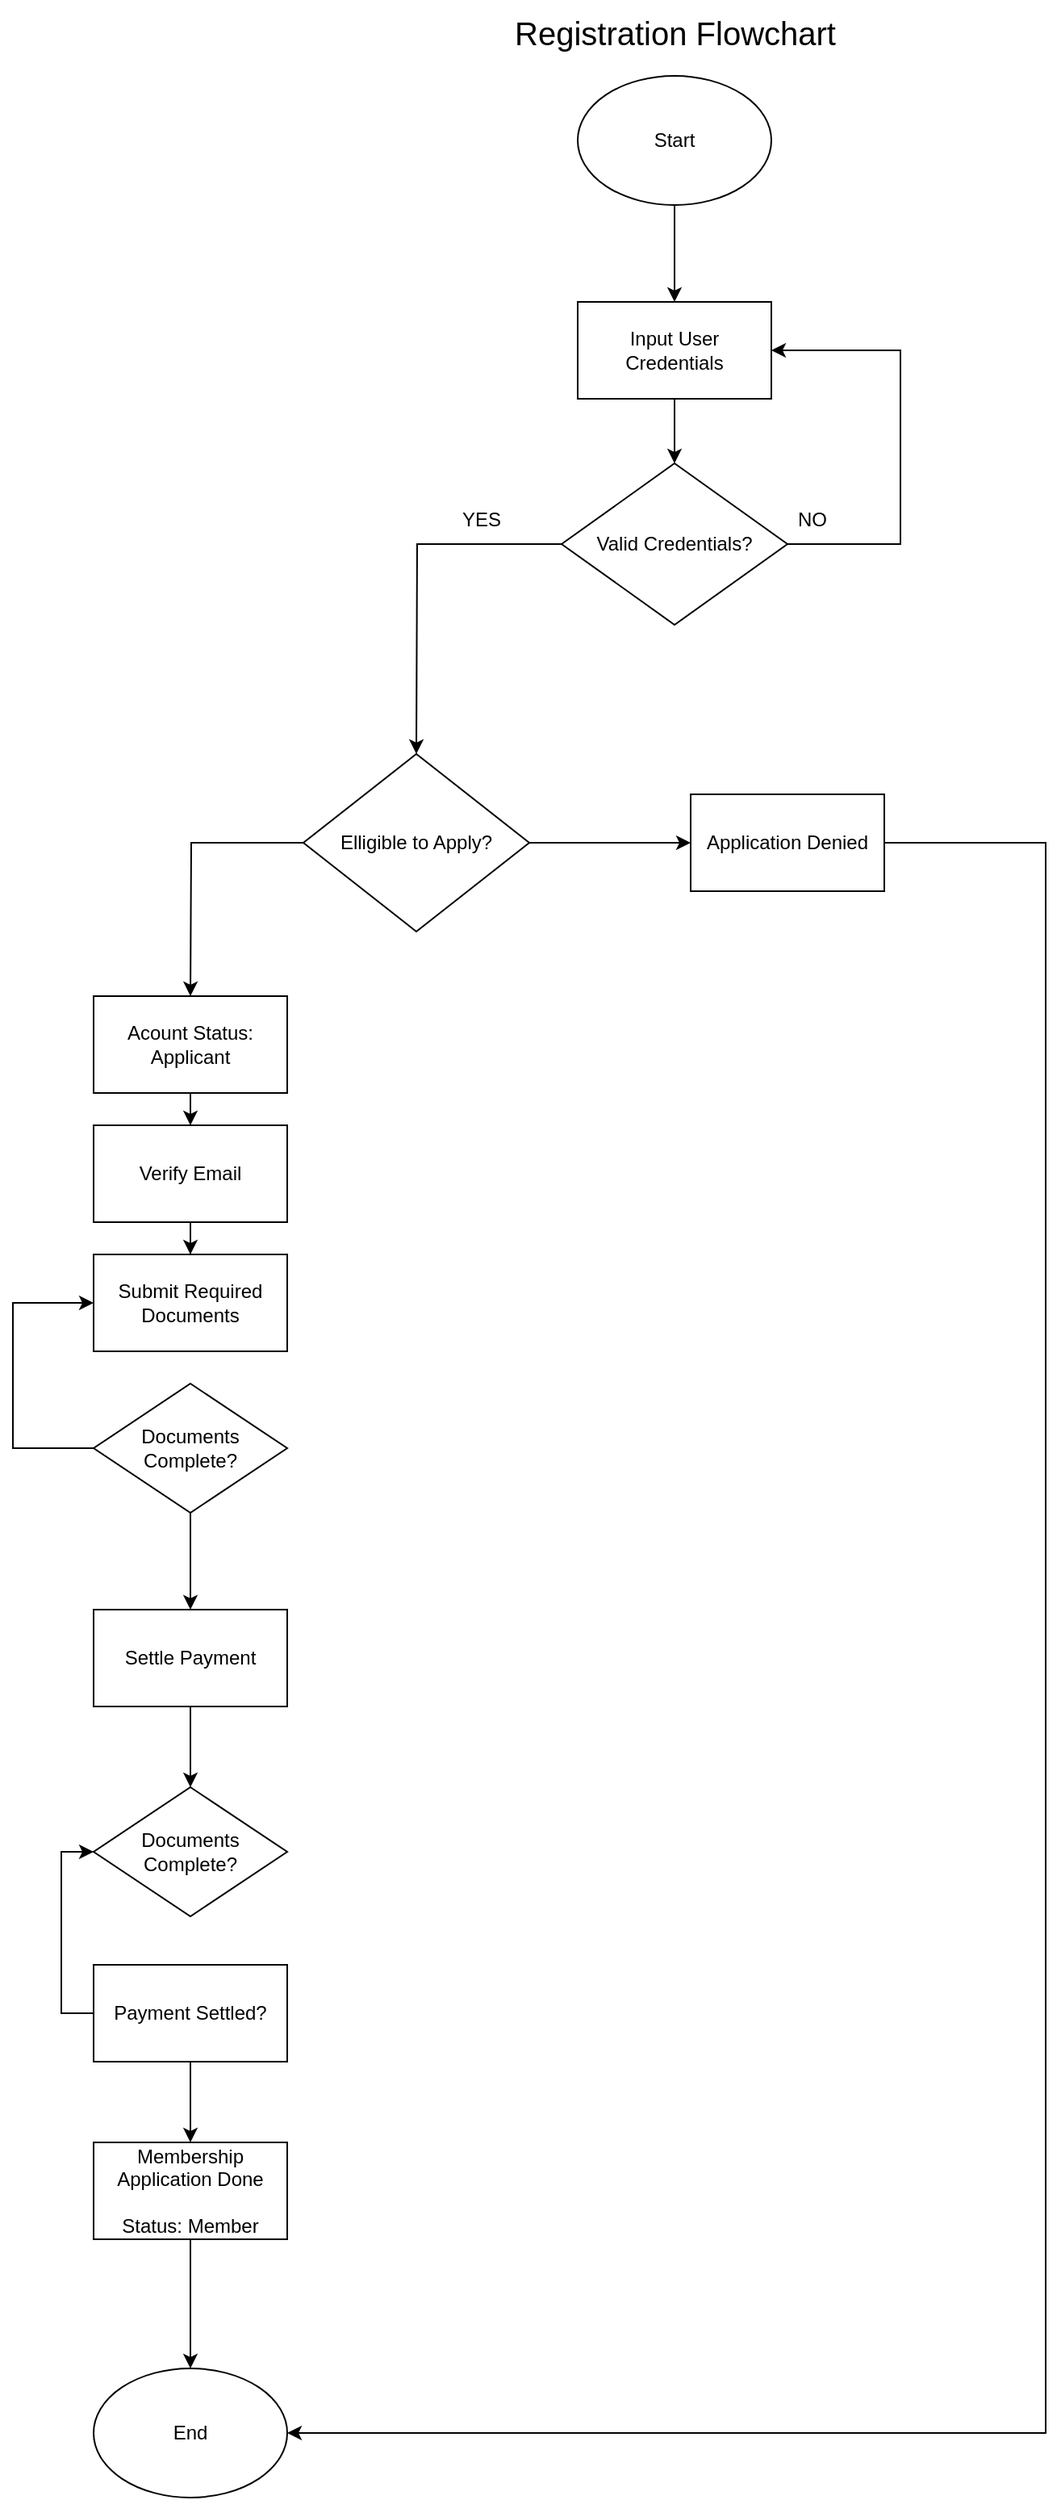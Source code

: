 <mxfile version="21.7.2" type="device">
  <diagram name="Page-1" id="3sHs1oZ3OzoiJUSWksof">
    <mxGraphModel dx="2284" dy="800" grid="1" gridSize="10" guides="1" tooltips="1" connect="1" arrows="1" fold="1" page="1" pageScale="1" pageWidth="850" pageHeight="1100" math="0" shadow="0">
      <root>
        <mxCell id="0" />
        <mxCell id="1" parent="0" />
        <mxCell id="hHadVV6cjaNf_95bflPy-2" value="&lt;font style=&quot;font-size: 20px;&quot;&gt;Registration Flowchart&lt;/font&gt;" style="text;html=1;align=center;verticalAlign=middle;resizable=0;points=[];autosize=1;strokeColor=none;fillColor=none;" vertex="1" parent="1">
          <mxGeometry x="230" y="113" width="220" height="40" as="geometry" />
        </mxCell>
        <mxCell id="hHadVV6cjaNf_95bflPy-10" style="edgeStyle=orthogonalEdgeStyle;rounded=0;orthogonalLoop=1;jettySize=auto;html=1;entryX=0.5;entryY=0;entryDx=0;entryDy=0;" edge="1" parent="1" source="hHadVV6cjaNf_95bflPy-3" target="hHadVV6cjaNf_95bflPy-9">
          <mxGeometry relative="1" as="geometry" />
        </mxCell>
        <mxCell id="hHadVV6cjaNf_95bflPy-3" value="Start" style="ellipse;whiteSpace=wrap;html=1;" vertex="1" parent="1">
          <mxGeometry x="280" y="160" width="120" height="80" as="geometry" />
        </mxCell>
        <mxCell id="hHadVV6cjaNf_95bflPy-19" style="edgeStyle=orthogonalEdgeStyle;rounded=0;orthogonalLoop=1;jettySize=auto;html=1;entryX=0.5;entryY=0;entryDx=0;entryDy=0;" edge="1" parent="1" source="hHadVV6cjaNf_95bflPy-9" target="hHadVV6cjaNf_95bflPy-17">
          <mxGeometry relative="1" as="geometry" />
        </mxCell>
        <mxCell id="hHadVV6cjaNf_95bflPy-9" value="Input User Credentials" style="rounded=0;whiteSpace=wrap;html=1;" vertex="1" parent="1">
          <mxGeometry x="280" y="300" width="120" height="60" as="geometry" />
        </mxCell>
        <mxCell id="hHadVV6cjaNf_95bflPy-20" style="edgeStyle=orthogonalEdgeStyle;rounded=0;orthogonalLoop=1;jettySize=auto;html=1;" edge="1" parent="1" source="hHadVV6cjaNf_95bflPy-17">
          <mxGeometry relative="1" as="geometry">
            <mxPoint x="180" y="580" as="targetPoint" />
          </mxGeometry>
        </mxCell>
        <mxCell id="hHadVV6cjaNf_95bflPy-25" style="edgeStyle=orthogonalEdgeStyle;rounded=0;orthogonalLoop=1;jettySize=auto;html=1;entryX=1;entryY=0.5;entryDx=0;entryDy=0;" edge="1" parent="1" source="hHadVV6cjaNf_95bflPy-17" target="hHadVV6cjaNf_95bflPy-9">
          <mxGeometry relative="1" as="geometry">
            <mxPoint x="470" y="590" as="targetPoint" />
            <Array as="points">
              <mxPoint x="480" y="450" />
              <mxPoint x="480" y="330" />
            </Array>
          </mxGeometry>
        </mxCell>
        <mxCell id="hHadVV6cjaNf_95bflPy-17" value="Valid Credentials?" style="rhombus;whiteSpace=wrap;html=1;" vertex="1" parent="1">
          <mxGeometry x="270" y="400" width="140" height="100" as="geometry" />
        </mxCell>
        <mxCell id="hHadVV6cjaNf_95bflPy-26" style="edgeStyle=orthogonalEdgeStyle;rounded=0;orthogonalLoop=1;jettySize=auto;html=1;" edge="1" parent="1" source="hHadVV6cjaNf_95bflPy-21">
          <mxGeometry relative="1" as="geometry">
            <mxPoint x="40" y="730" as="targetPoint" />
          </mxGeometry>
        </mxCell>
        <mxCell id="hHadVV6cjaNf_95bflPy-27" style="edgeStyle=orthogonalEdgeStyle;rounded=0;orthogonalLoop=1;jettySize=auto;html=1;" edge="1" parent="1" source="hHadVV6cjaNf_95bflPy-21">
          <mxGeometry relative="1" as="geometry">
            <mxPoint x="350" y="635" as="targetPoint" />
          </mxGeometry>
        </mxCell>
        <mxCell id="hHadVV6cjaNf_95bflPy-21" value="Elligible to Apply?" style="rhombus;whiteSpace=wrap;html=1;" vertex="1" parent="1">
          <mxGeometry x="110" y="580" width="140" height="110" as="geometry" />
        </mxCell>
        <mxCell id="hHadVV6cjaNf_95bflPy-22" value="YES" style="text;html=1;align=center;verticalAlign=middle;resizable=0;points=[];autosize=1;strokeColor=none;fillColor=none;" vertex="1" parent="1">
          <mxGeometry x="195" y="420" width="50" height="30" as="geometry" />
        </mxCell>
        <mxCell id="hHadVV6cjaNf_95bflPy-23" value="NO" style="text;html=1;align=center;verticalAlign=middle;resizable=0;points=[];autosize=1;strokeColor=none;fillColor=none;" vertex="1" parent="1">
          <mxGeometry x="405" y="420" width="40" height="30" as="geometry" />
        </mxCell>
        <mxCell id="hHadVV6cjaNf_95bflPy-50" style="edgeStyle=orthogonalEdgeStyle;rounded=0;orthogonalLoop=1;jettySize=auto;html=1;entryX=1;entryY=0.5;entryDx=0;entryDy=0;" edge="1" parent="1" source="hHadVV6cjaNf_95bflPy-30" target="hHadVV6cjaNf_95bflPy-49">
          <mxGeometry relative="1" as="geometry">
            <Array as="points">
              <mxPoint x="570" y="635" />
              <mxPoint x="570" y="1620" />
            </Array>
          </mxGeometry>
        </mxCell>
        <mxCell id="hHadVV6cjaNf_95bflPy-30" value="Application Denied" style="rounded=0;whiteSpace=wrap;html=1;" vertex="1" parent="1">
          <mxGeometry x="350" y="605" width="120" height="60" as="geometry" />
        </mxCell>
        <mxCell id="hHadVV6cjaNf_95bflPy-47" style="edgeStyle=orthogonalEdgeStyle;rounded=0;orthogonalLoop=1;jettySize=auto;html=1;entryX=0.5;entryY=0;entryDx=0;entryDy=0;" edge="1" parent="1" source="hHadVV6cjaNf_95bflPy-31" target="hHadVV6cjaNf_95bflPy-32">
          <mxGeometry relative="1" as="geometry" />
        </mxCell>
        <mxCell id="hHadVV6cjaNf_95bflPy-31" value="Acount Status: Applicant" style="rounded=0;whiteSpace=wrap;html=1;" vertex="1" parent="1">
          <mxGeometry x="-20" y="730" width="120" height="60" as="geometry" />
        </mxCell>
        <mxCell id="hHadVV6cjaNf_95bflPy-48" style="edgeStyle=orthogonalEdgeStyle;rounded=0;orthogonalLoop=1;jettySize=auto;html=1;" edge="1" parent="1" source="hHadVV6cjaNf_95bflPy-32" target="hHadVV6cjaNf_95bflPy-33">
          <mxGeometry relative="1" as="geometry" />
        </mxCell>
        <mxCell id="hHadVV6cjaNf_95bflPy-32" value="Verify Email" style="rounded=0;whiteSpace=wrap;html=1;" vertex="1" parent="1">
          <mxGeometry x="-20" y="810" width="120" height="60" as="geometry" />
        </mxCell>
        <mxCell id="hHadVV6cjaNf_95bflPy-33" value="Submit Required Documents" style="rounded=0;whiteSpace=wrap;html=1;" vertex="1" parent="1">
          <mxGeometry x="-20" y="890" width="120" height="60" as="geometry" />
        </mxCell>
        <mxCell id="hHadVV6cjaNf_95bflPy-36" style="edgeStyle=orthogonalEdgeStyle;rounded=0;orthogonalLoop=1;jettySize=auto;html=1;entryX=0;entryY=0.5;entryDx=0;entryDy=0;" edge="1" parent="1" source="hHadVV6cjaNf_95bflPy-35" target="hHadVV6cjaNf_95bflPy-33">
          <mxGeometry relative="1" as="geometry">
            <Array as="points">
              <mxPoint x="-70" y="1010" />
              <mxPoint x="-70" y="920" />
            </Array>
          </mxGeometry>
        </mxCell>
        <mxCell id="hHadVV6cjaNf_95bflPy-37" style="edgeStyle=orthogonalEdgeStyle;rounded=0;orthogonalLoop=1;jettySize=auto;html=1;" edge="1" parent="1" source="hHadVV6cjaNf_95bflPy-35">
          <mxGeometry relative="1" as="geometry">
            <mxPoint x="40" y="1110" as="targetPoint" />
          </mxGeometry>
        </mxCell>
        <mxCell id="hHadVV6cjaNf_95bflPy-35" value="Documents Complete?" style="rhombus;whiteSpace=wrap;html=1;" vertex="1" parent="1">
          <mxGeometry x="-20" y="970" width="120" height="80" as="geometry" />
        </mxCell>
        <mxCell id="hHadVV6cjaNf_95bflPy-40" style="edgeStyle=orthogonalEdgeStyle;rounded=0;orthogonalLoop=1;jettySize=auto;html=1;" edge="1" parent="1" source="hHadVV6cjaNf_95bflPy-39">
          <mxGeometry relative="1" as="geometry">
            <mxPoint x="40" y="1220" as="targetPoint" />
          </mxGeometry>
        </mxCell>
        <mxCell id="hHadVV6cjaNf_95bflPy-39" value="Settle Payment" style="rounded=0;whiteSpace=wrap;html=1;" vertex="1" parent="1">
          <mxGeometry x="-20" y="1110" width="120" height="60" as="geometry" />
        </mxCell>
        <mxCell id="hHadVV6cjaNf_95bflPy-43" style="edgeStyle=orthogonalEdgeStyle;rounded=0;orthogonalLoop=1;jettySize=auto;html=1;entryX=0;entryY=0.5;entryDx=0;entryDy=0;" edge="1" parent="1" source="hHadVV6cjaNf_95bflPy-41" target="hHadVV6cjaNf_95bflPy-42">
          <mxGeometry relative="1" as="geometry">
            <Array as="points">
              <mxPoint x="-40" y="1360" />
              <mxPoint x="-40" y="1260" />
            </Array>
          </mxGeometry>
        </mxCell>
        <mxCell id="hHadVV6cjaNf_95bflPy-44" style="edgeStyle=orthogonalEdgeStyle;rounded=0;orthogonalLoop=1;jettySize=auto;html=1;" edge="1" parent="1" source="hHadVV6cjaNf_95bflPy-41">
          <mxGeometry relative="1" as="geometry">
            <mxPoint x="40" y="1440" as="targetPoint" />
          </mxGeometry>
        </mxCell>
        <mxCell id="hHadVV6cjaNf_95bflPy-41" value="Payment Settled?" style="rounded=0;whiteSpace=wrap;html=1;" vertex="1" parent="1">
          <mxGeometry x="-20" y="1330" width="120" height="60" as="geometry" />
        </mxCell>
        <mxCell id="hHadVV6cjaNf_95bflPy-42" value="Documents Complete?" style="rhombus;whiteSpace=wrap;html=1;" vertex="1" parent="1">
          <mxGeometry x="-20" y="1220" width="120" height="80" as="geometry" />
        </mxCell>
        <mxCell id="hHadVV6cjaNf_95bflPy-46" style="edgeStyle=orthogonalEdgeStyle;rounded=0;orthogonalLoop=1;jettySize=auto;html=1;" edge="1" parent="1" source="hHadVV6cjaNf_95bflPy-45">
          <mxGeometry relative="1" as="geometry">
            <mxPoint x="40" y="1580" as="targetPoint" />
          </mxGeometry>
        </mxCell>
        <mxCell id="hHadVV6cjaNf_95bflPy-45" value="Membership Application Done&lt;br&gt;&lt;br&gt;Status: Member" style="rounded=0;whiteSpace=wrap;html=1;" vertex="1" parent="1">
          <mxGeometry x="-20" y="1440" width="120" height="60" as="geometry" />
        </mxCell>
        <mxCell id="hHadVV6cjaNf_95bflPy-49" value="End" style="ellipse;whiteSpace=wrap;html=1;" vertex="1" parent="1">
          <mxGeometry x="-20" y="1580" width="120" height="80" as="geometry" />
        </mxCell>
      </root>
    </mxGraphModel>
  </diagram>
</mxfile>
